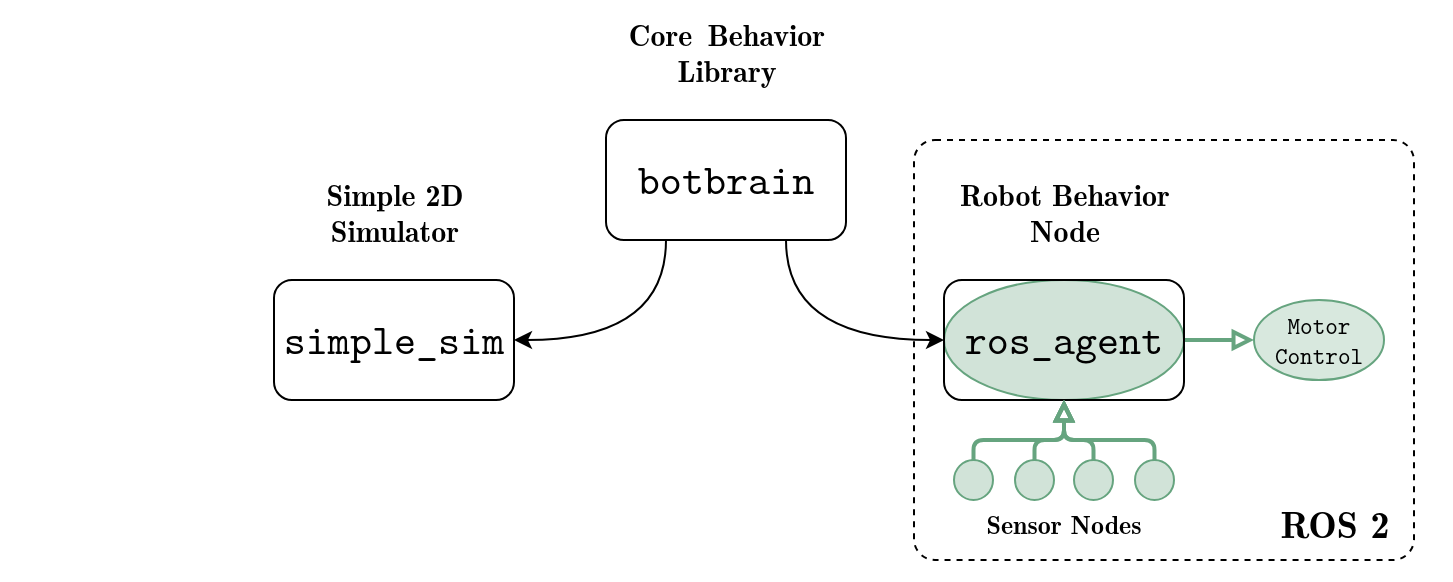 <mxfile version="24.7.17">
  <diagram name="Page-1" id="pV0cdQJzculAOQKk89TL">
    <mxGraphModel dx="1026" dy="736" grid="1" gridSize="10" guides="1" tooltips="1" connect="1" arrows="1" fold="1" page="1" pageScale="1" pageWidth="827" pageHeight="1169" math="0" shadow="0">
      <root>
        <mxCell id="0" />
        <mxCell id="1" parent="0" />
        <mxCell id="WgIUZTnd2WpkISXjd_PP-16" value="" style="rounded=0;whiteSpace=wrap;html=1;strokeColor=none;" parent="1" vertex="1">
          <mxGeometry x="63.5" y="230" width="725" height="290" as="geometry" />
        </mxCell>
        <mxCell id="M7QWCyDlwpbh8Tu6re-g-8" value="" style="rounded=1;whiteSpace=wrap;html=1;fillColor=none;dashed=1;movable=1;resizable=1;rotatable=1;deletable=1;editable=1;locked=0;connectable=1;fontColor=none;noLabel=1;glass=0;arcSize=5;" parent="1" vertex="1">
          <mxGeometry x="520" y="300" width="250" height="210" as="geometry" />
        </mxCell>
        <mxCell id="M7QWCyDlwpbh8Tu6re-g-30" value="" style="edgeStyle=orthogonalEdgeStyle;rounded=1;orthogonalLoop=1;jettySize=auto;html=1;strokeColor=#66a47f;strokeWidth=2;align=center;verticalAlign=middle;fontFamily=Latin Modern Mono;fontSize=21;fontColor=default;labelBackgroundColor=default;endArrow=block;endFill=0;fillColor=#66a47f;gradientColor=none;arcSize=10;" parent="1" source="M7QWCyDlwpbh8Tu6re-g-9" target="M7QWCyDlwpbh8Tu6re-g-29" edge="1">
          <mxGeometry relative="1" as="geometry" />
        </mxCell>
        <mxCell id="M7QWCyDlwpbh8Tu6re-g-9" value="ros_agent" style="ellipse;whiteSpace=wrap;html=1;fillColor=#66a47f;strokeColor=#66a47f;rounded=1;align=center;verticalAlign=middle;fontFamily=Latin Modern Mono;fontSize=21;fontColor=default;gradientColor=none;fillOpacity=30;" parent="1" vertex="1">
          <mxGeometry x="535" y="370" width="120" height="60" as="geometry" />
        </mxCell>
        <mxCell id="CK6v46Qa5UneWFcV22TW-1" style="edgeStyle=orthogonalEdgeStyle;rounded=0;orthogonalLoop=1;jettySize=auto;html=1;entryX=0;entryY=0.5;entryDx=0;entryDy=0;curved=1;exitX=0.75;exitY=1;exitDx=0;exitDy=0;" edge="1" parent="1" source="M7QWCyDlwpbh8Tu6re-g-2" target="M7QWCyDlwpbh8Tu6re-g-4">
          <mxGeometry relative="1" as="geometry" />
        </mxCell>
        <mxCell id="CK6v46Qa5UneWFcV22TW-2" style="edgeStyle=orthogonalEdgeStyle;rounded=0;orthogonalLoop=1;jettySize=auto;html=1;entryX=1;entryY=0.5;entryDx=0;entryDy=0;curved=1;exitX=0.25;exitY=1;exitDx=0;exitDy=0;" edge="1" parent="1" source="M7QWCyDlwpbh8Tu6re-g-2" target="M7QWCyDlwpbh8Tu6re-g-3">
          <mxGeometry relative="1" as="geometry" />
        </mxCell>
        <mxCell id="M7QWCyDlwpbh8Tu6re-g-2" value="botbrain" style="rounded=1;whiteSpace=wrap;html=1;fontFamily=Latin Modern Mono;fontSize=21;" parent="1" vertex="1">
          <mxGeometry x="366" y="290" width="120" height="60" as="geometry" />
        </mxCell>
        <mxCell id="M7QWCyDlwpbh8Tu6re-g-3" value="simple_sim" style="rounded=1;whiteSpace=wrap;html=1;fontFamily=Latin Modern Mono;fontSize=21;" parent="1" vertex="1">
          <mxGeometry x="200" y="370" width="120" height="60" as="geometry" />
        </mxCell>
        <mxCell id="M7QWCyDlwpbh8Tu6re-g-4" value="" style="rounded=1;whiteSpace=wrap;html=1;fontFamily=Latin Modern Mono;fontSize=21;fillColor=none;" parent="1" vertex="1">
          <mxGeometry x="535" y="370" width="120" height="60" as="geometry" />
        </mxCell>
        <mxCell id="WgIUZTnd2WpkISXjd_PP-7" style="edgeStyle=orthogonalEdgeStyle;rounded=1;orthogonalLoop=1;jettySize=auto;html=1;entryX=0.5;entryY=1;entryDx=0;entryDy=0;strokeColor=#66a47f;strokeWidth=2;align=center;verticalAlign=middle;fontFamily=Latin Modern Mono;fontSize=21;fontColor=default;labelBackgroundColor=default;endArrow=block;endFill=0;fillColor=#66a47f;gradientColor=none;arcSize=10;" parent="1" source="M7QWCyDlwpbh8Tu6re-g-16" target="M7QWCyDlwpbh8Tu6re-g-9" edge="1">
          <mxGeometry relative="1" as="geometry">
            <Array as="points">
              <mxPoint x="550" y="450" />
              <mxPoint x="595" y="450" />
            </Array>
          </mxGeometry>
        </mxCell>
        <mxCell id="M7QWCyDlwpbh8Tu6re-g-16" value="" style="ellipse;whiteSpace=wrap;html=1;fillColor=#66a47f;strokeColor=#66a47f;rounded=1;align=center;verticalAlign=middle;fontFamily=Latin Modern Mono;fontSize=21;fontColor=default;gradientColor=none;fillOpacity=30;" parent="1" vertex="1">
          <mxGeometry x="540" y="460" width="19.5" height="20" as="geometry" />
        </mxCell>
        <mxCell id="M7QWCyDlwpbh8Tu6re-g-27" value="Sensor Nodes" style="text;html=1;align=center;verticalAlign=middle;whiteSpace=wrap;rounded=0;fontSize=13;fontFamily=Latin Modern Roman Demi;fontStyle=0" parent="1" vertex="1">
          <mxGeometry x="525" y="476" width="140" height="30" as="geometry" />
        </mxCell>
        <mxCell id="M7QWCyDlwpbh8Tu6re-g-29" value="Motor Control" style="ellipse;whiteSpace=wrap;html=1;fillColor=#7db392;strokeColor=#66a47f;rounded=1;align=center;verticalAlign=middle;fontFamily=Latin Modern Mono;fontSize=12;fontColor=default;gradientColor=none;fillOpacity=30;" parent="1" vertex="1">
          <mxGeometry x="690" y="380" width="65" height="40" as="geometry" />
        </mxCell>
        <mxCell id="M7QWCyDlwpbh8Tu6re-g-32" style="edgeStyle=orthogonalEdgeStyle;rounded=0;orthogonalLoop=1;jettySize=auto;html=1;exitX=0.5;exitY=1;exitDx=0;exitDy=0;" parent="1" edge="1">
          <mxGeometry relative="1" as="geometry">
            <mxPoint x="520.5" y="280" as="sourcePoint" />
            <mxPoint x="520.5" y="280" as="targetPoint" />
          </mxGeometry>
        </mxCell>
        <mxCell id="M7QWCyDlwpbh8Tu6re-g-36" value="&lt;div style=&quot;font-size: 15px;&quot;&gt;&lt;span style=&quot;background-color: initial; font-size: 15px;&quot;&gt;Core&amp;nbsp;&lt;/span&gt;&lt;span style=&quot;background-color: initial;&quot;&gt;Behavior&lt;/span&gt;&lt;/div&gt;&lt;div style=&quot;font-size: 15px;&quot;&gt;&lt;span style=&quot;background-color: initial;&quot;&gt;Library&lt;/span&gt;&lt;/div&gt;" style="text;html=1;align=center;verticalAlign=middle;resizable=0;points=[];autosize=1;strokeColor=none;fillColor=none;fontFamily=Latin Modern Roman Demi;fontSize=15;" parent="1" vertex="1">
          <mxGeometry x="366" y="230" width="120" height="50" as="geometry" />
        </mxCell>
        <mxCell id="M7QWCyDlwpbh8Tu6re-g-37" value="&lt;div style=&quot;font-size: 15px;&quot;&gt;Simple 2D&lt;/div&gt;&lt;div style=&quot;font-size: 15px;&quot;&gt;Simulator&lt;/div&gt;" style="text;html=1;align=center;verticalAlign=middle;resizable=0;points=[];autosize=1;strokeColor=none;fillColor=none;fontFamily=Latin Modern Roman Demi;fontSize=15;" parent="1" vertex="1">
          <mxGeometry x="215" y="310" width="90" height="50" as="geometry" />
        </mxCell>
        <mxCell id="M7QWCyDlwpbh8Tu6re-g-38" value="&lt;div style=&quot;font-size: 15px;&quot;&gt;Robot Behavior&lt;/div&gt;&lt;div style=&quot;font-size: 15px;&quot;&gt;Node&lt;/div&gt;" style="text;html=1;align=center;verticalAlign=middle;resizable=0;points=[];autosize=1;strokeColor=none;fillColor=none;fontFamily=Latin Modern Roman Demi;fontSize=15;" parent="1" vertex="1">
          <mxGeometry x="530" y="310" width="130" height="50" as="geometry" />
        </mxCell>
        <mxCell id="WgIUZTnd2WpkISXjd_PP-9" style="edgeStyle=orthogonalEdgeStyle;rounded=1;orthogonalLoop=1;jettySize=auto;html=1;entryX=0.5;entryY=1;entryDx=0;entryDy=0;strokeColor=#66a47f;strokeWidth=2;align=center;verticalAlign=middle;fontFamily=Latin Modern Mono;fontSize=21;fontColor=default;labelBackgroundColor=default;endArrow=block;endFill=0;fillColor=#66a47f;gradientColor=none;arcSize=10;" parent="1" source="WgIUZTnd2WpkISXjd_PP-1" target="M7QWCyDlwpbh8Tu6re-g-9" edge="1">
          <mxGeometry relative="1" as="geometry">
            <Array as="points">
              <mxPoint x="580" y="450" />
              <mxPoint x="595" y="450" />
            </Array>
          </mxGeometry>
        </mxCell>
        <mxCell id="WgIUZTnd2WpkISXjd_PP-1" value="" style="ellipse;whiteSpace=wrap;html=1;fillColor=#66a47f;strokeColor=#66a47f;rounded=1;align=center;verticalAlign=middle;fontFamily=Latin Modern Mono;fontSize=21;fontColor=default;gradientColor=none;fillOpacity=30;" parent="1" vertex="1">
          <mxGeometry x="570.5" y="460" width="19.5" height="20" as="geometry" />
        </mxCell>
        <mxCell id="WgIUZTnd2WpkISXjd_PP-10" style="edgeStyle=orthogonalEdgeStyle;rounded=1;orthogonalLoop=1;jettySize=auto;html=1;entryX=0.5;entryY=1;entryDx=0;entryDy=0;strokeColor=#66a47f;strokeWidth=2;align=center;verticalAlign=middle;fontFamily=Latin Modern Mono;fontSize=21;fontColor=default;labelBackgroundColor=default;endArrow=block;endFill=0;fillColor=#66a47f;gradientColor=none;arcSize=10;" parent="1" source="WgIUZTnd2WpkISXjd_PP-4" target="M7QWCyDlwpbh8Tu6re-g-9" edge="1">
          <mxGeometry relative="1" as="geometry">
            <Array as="points">
              <mxPoint x="610" y="450" />
              <mxPoint x="595" y="450" />
            </Array>
          </mxGeometry>
        </mxCell>
        <mxCell id="WgIUZTnd2WpkISXjd_PP-4" value="" style="ellipse;whiteSpace=wrap;html=1;fillColor=#66a47f;strokeColor=#66a47f;rounded=1;align=center;verticalAlign=middle;fontFamily=Latin Modern Mono;fontSize=21;fontColor=default;gradientColor=none;fillOpacity=30;" parent="1" vertex="1">
          <mxGeometry x="600" y="460" width="19.5" height="20" as="geometry" />
        </mxCell>
        <mxCell id="WgIUZTnd2WpkISXjd_PP-11" style="edgeStyle=orthogonalEdgeStyle;rounded=1;orthogonalLoop=1;jettySize=auto;html=1;entryX=0.5;entryY=1;entryDx=0;entryDy=0;strokeColor=#66a47f;strokeWidth=2;align=center;verticalAlign=middle;fontFamily=Latin Modern Mono;fontSize=21;fontColor=default;labelBackgroundColor=default;endArrow=block;endFill=0;fillColor=#66a47f;gradientColor=none;arcSize=10;" parent="1" source="WgIUZTnd2WpkISXjd_PP-5" target="M7QWCyDlwpbh8Tu6re-g-9" edge="1">
          <mxGeometry relative="1" as="geometry">
            <Array as="points">
              <mxPoint x="640" y="450" />
              <mxPoint x="595" y="450" />
            </Array>
          </mxGeometry>
        </mxCell>
        <mxCell id="WgIUZTnd2WpkISXjd_PP-5" value="" style="ellipse;whiteSpace=wrap;html=1;fillColor=#66a47f;strokeColor=#66a47f;rounded=1;align=center;verticalAlign=middle;fontFamily=Latin Modern Mono;fontSize=21;fontColor=default;gradientColor=none;fillOpacity=30;" parent="1" vertex="1">
          <mxGeometry x="630.5" y="460" width="19.5" height="20" as="geometry" />
        </mxCell>
        <mxCell id="WgIUZTnd2WpkISXjd_PP-13" value="ROS 2" style="text;html=1;align=center;verticalAlign=middle;resizable=0;points=[];autosize=1;strokeColor=none;fillColor=none;fontFamily=Latin Modern Roman Demi;fontSize=19;fontStyle=0" parent="1" vertex="1">
          <mxGeometry x="690" y="471" width="80" height="40" as="geometry" />
        </mxCell>
      </root>
    </mxGraphModel>
  </diagram>
</mxfile>
